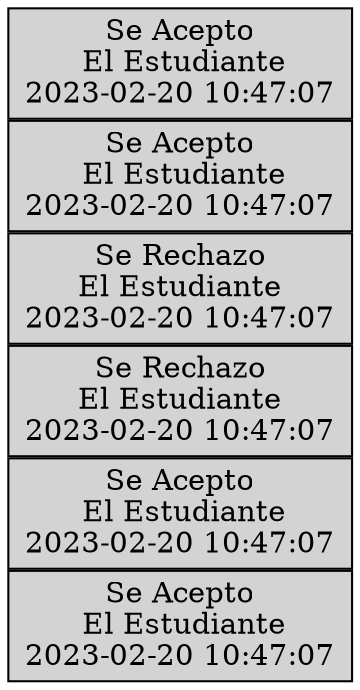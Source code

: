 digraph Pila {
node [shape=box, width=1.2, height=0.6, style=filled, fillcolor=lightgray];
rankdir=LR;
nodesep=0;
n0 [label="Se Acepto
 El Estudiante
2023-02-20 10:47:07"];
n1 [label="Se Acepto
 El Estudiante
2023-02-20 10:47:07"];
n2 [label="Se Rechazo
El Estudiante
2023-02-20 10:47:07"];
n3 [label="Se Rechazo
El Estudiante
2023-02-20 10:47:07"];
n4 [label="Se Acepto
 El Estudiante
2023-02-20 10:47:07"];
n5 [label="Se Acepto
 El Estudiante
2023-02-20 10:47:07"];
}

